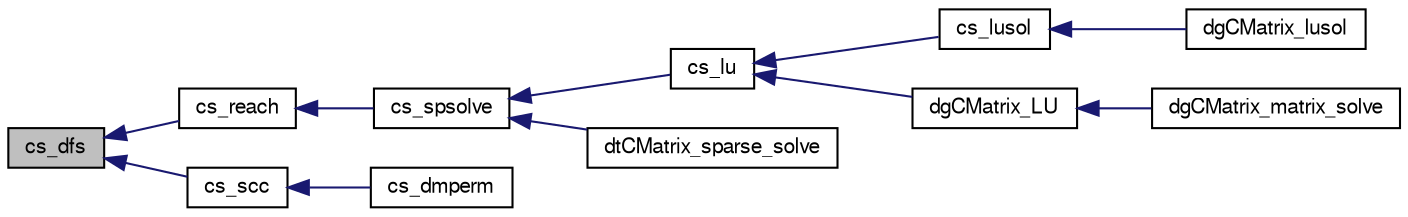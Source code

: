 digraph G
{
  edge [fontname="FreeSans",fontsize=10,labelfontname="FreeSans",labelfontsize=10];
  node [fontname="FreeSans",fontsize=10,shape=record];
  rankdir=LR;
  Node1 [label="cs_dfs",height=0.2,width=0.4,color="black", fillcolor="grey75", style="filled" fontcolor="black"];
  Node1 -> Node2 [dir=back,color="midnightblue",fontsize=10,style="solid",fontname="FreeSans"];
  Node2 [label="cs_reach",height=0.2,width=0.4,color="black", fillcolor="white", style="filled",URL="$cs_8h.html#9ec7f8c7e89af292aeb734df017aecc0"];
  Node2 -> Node3 [dir=back,color="midnightblue",fontsize=10,style="solid",fontname="FreeSans"];
  Node3 [label="cs_spsolve",height=0.2,width=0.4,color="black", fillcolor="white", style="filled",URL="$cs_8h.html#dcb6aabd14949ff1294ad629276c1a05"];
  Node3 -> Node4 [dir=back,color="midnightblue",fontsize=10,style="solid",fontname="FreeSans"];
  Node4 [label="cs_lu",height=0.2,width=0.4,color="black", fillcolor="white", style="filled",URL="$cs_8h.html#6a35ad4816f210234a33eed09b19d181"];
  Node4 -> Node5 [dir=back,color="midnightblue",fontsize=10,style="solid",fontname="FreeSans"];
  Node5 [label="cs_lusol",height=0.2,width=0.4,color="black", fillcolor="white", style="filled",URL="$cs_8h.html#2ecf7b79f04b1f14554e67d3522b0ad4"];
  Node5 -> Node6 [dir=back,color="midnightblue",fontsize=10,style="solid",fontname="FreeSans"];
  Node6 [label="dgCMatrix_lusol",height=0.2,width=0.4,color="black", fillcolor="white", style="filled",URL="$dgCMatrix_8h.html#b39afc804422ac41e7e017dc4637a52a"];
  Node4 -> Node7 [dir=back,color="midnightblue",fontsize=10,style="solid",fontname="FreeSans"];
  Node7 [label="dgCMatrix_LU",height=0.2,width=0.4,color="black", fillcolor="white", style="filled",URL="$dgCMatrix_8h.html#fbcd07ccafaa2ee0299b8d1972748a9c"];
  Node7 -> Node8 [dir=back,color="midnightblue",fontsize=10,style="solid",fontname="FreeSans"];
  Node8 [label="dgCMatrix_matrix_solve",height=0.2,width=0.4,color="black", fillcolor="white", style="filled",URL="$dgCMatrix_8h.html#eae674c1f247043d2e34fe45d4239769"];
  Node3 -> Node9 [dir=back,color="midnightblue",fontsize=10,style="solid",fontname="FreeSans"];
  Node9 [label="dtCMatrix_sparse_solve",height=0.2,width=0.4,color="black", fillcolor="white", style="filled",URL="$dtCMatrix_8h.html#4370f8d80c77fc815ac826f457e4960b"];
  Node1 -> Node10 [dir=back,color="midnightblue",fontsize=10,style="solid",fontname="FreeSans"];
  Node10 [label="cs_scc",height=0.2,width=0.4,color="black", fillcolor="white", style="filled",URL="$cs_8h.html#9fede5f7dcf4367d7d005ca6dd0ba100"];
  Node10 -> Node11 [dir=back,color="midnightblue",fontsize=10,style="solid",fontname="FreeSans"];
  Node11 [label="cs_dmperm",height=0.2,width=0.4,color="black", fillcolor="white", style="filled",URL="$cs_8h.html#e2efa3ed8c8a2931e584b6d39a293e38"];
}
